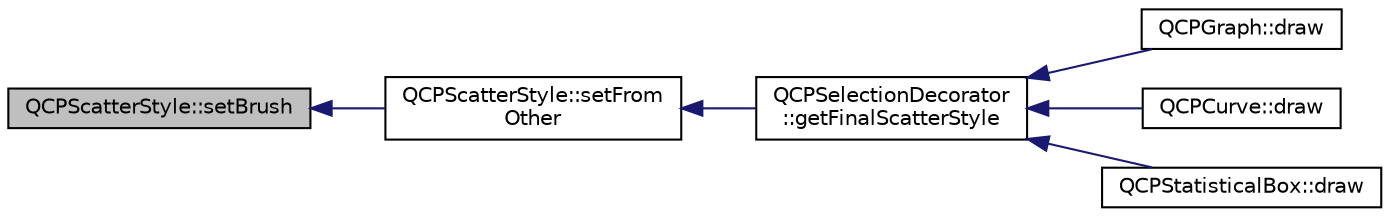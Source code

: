 digraph "QCPScatterStyle::setBrush"
{
  edge [fontname="Helvetica",fontsize="10",labelfontname="Helvetica",labelfontsize="10"];
  node [fontname="Helvetica",fontsize="10",shape=record];
  rankdir="LR";
  Node92 [label="QCPScatterStyle::setBrush",height=0.2,width=0.4,color="black", fillcolor="grey75", style="filled", fontcolor="black"];
  Node92 -> Node93 [dir="back",color="midnightblue",fontsize="10",style="solid",fontname="Helvetica"];
  Node93 [label="QCPScatterStyle::setFrom\lOther",height=0.2,width=0.4,color="black", fillcolor="white", style="filled",URL="$class_q_c_p_scatter_style.html#a7d59ba8864914f765817841089e436f1"];
  Node93 -> Node94 [dir="back",color="midnightblue",fontsize="10",style="solid",fontname="Helvetica"];
  Node94 [label="QCPSelectionDecorator\l::getFinalScatterStyle",height=0.2,width=0.4,color="black", fillcolor="white", style="filled",URL="$class_q_c_p_selection_decorator.html#a1277b373248896bc70e8cc1de96da9fa"];
  Node94 -> Node95 [dir="back",color="midnightblue",fontsize="10",style="solid",fontname="Helvetica"];
  Node95 [label="QCPGraph::draw",height=0.2,width=0.4,color="black", fillcolor="white", style="filled",URL="$class_q_c_p_graph.html#a2b0849598f06e834b43ce18cd13bcdc3"];
  Node94 -> Node96 [dir="back",color="midnightblue",fontsize="10",style="solid",fontname="Helvetica"];
  Node96 [label="QCPCurve::draw",height=0.2,width=0.4,color="black", fillcolor="white", style="filled",URL="$class_q_c_p_curve.html#ac199d41d23865cd68bd7b598308a4433"];
  Node94 -> Node97 [dir="back",color="midnightblue",fontsize="10",style="solid",fontname="Helvetica"];
  Node97 [label="QCPStatisticalBox::draw",height=0.2,width=0.4,color="black", fillcolor="white", style="filled",URL="$class_q_c_p_statistical_box.html#afcff35fa79728cfe10e80e0702014fea"];
}
